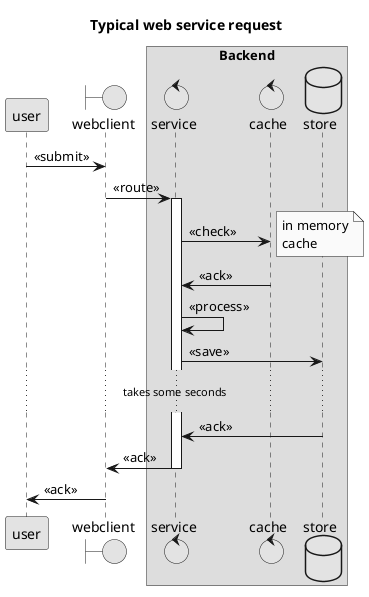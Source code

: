 @startuml
title Typical web service request

skinparam monochrome true

participant user
boundary webclient
box "Backend"
control service
control cache
database store
end box

user -> webclient : << submit >>
webclient -> service : << route >>
activate service
service -> cache: << check >>
note right
   in memory
   cache
end note
cache -> service: << ack >>
service -> service : << process >>
service -> store : << save >>
... takes some seconds ...
store -> service: << ack >>
service -> webclient: << ack >>
deactivate service
webclient -> user: << ack >>


@enduml
